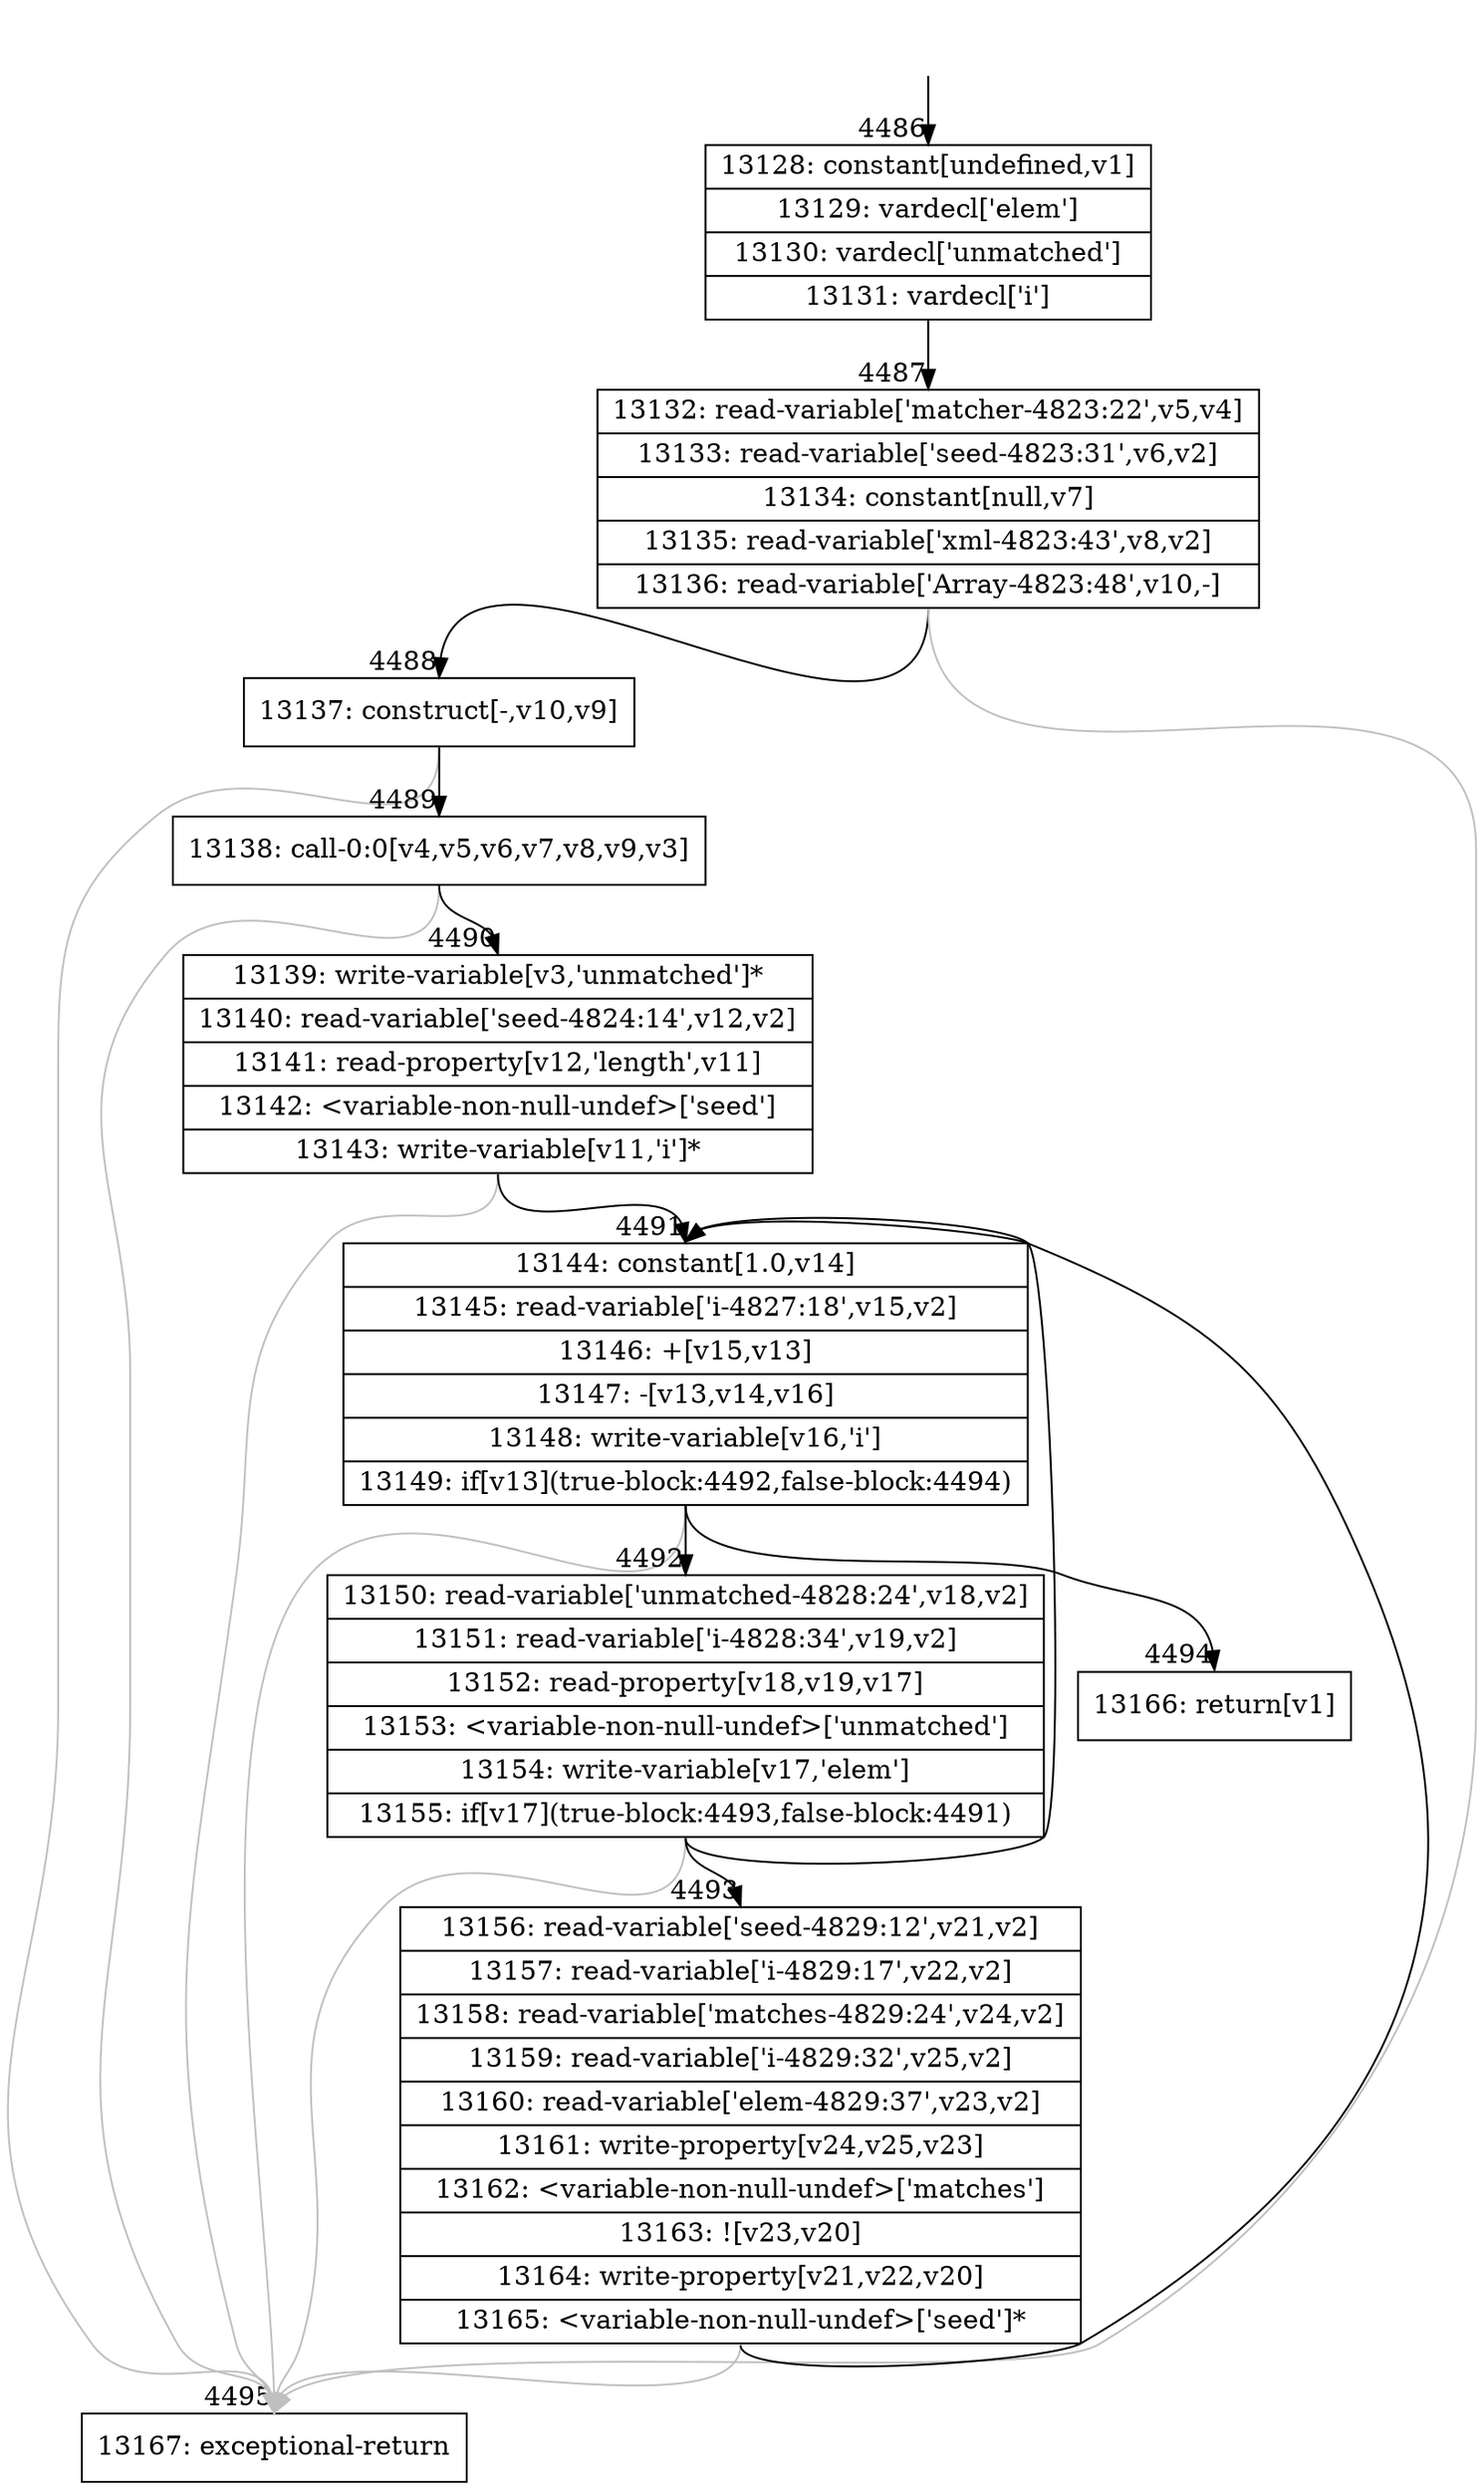 digraph {
rankdir="TD"
BB_entry290[shape=none,label=""];
BB_entry290 -> BB4486 [tailport=s, headport=n, headlabel="    4486"]
BB4486 [shape=record label="{13128: constant[undefined,v1]|13129: vardecl['elem']|13130: vardecl['unmatched']|13131: vardecl['i']}" ] 
BB4486 -> BB4487 [tailport=s, headport=n, headlabel="      4487"]
BB4487 [shape=record label="{13132: read-variable['matcher-4823:22',v5,v4]|13133: read-variable['seed-4823:31',v6,v2]|13134: constant[null,v7]|13135: read-variable['xml-4823:43',v8,v2]|13136: read-variable['Array-4823:48',v10,-]}" ] 
BB4487 -> BB4488 [tailport=s, headport=n, headlabel="      4488"]
BB4487 -> BB4495 [tailport=s, headport=n, color=gray, headlabel="      4495"]
BB4488 [shape=record label="{13137: construct[-,v10,v9]}" ] 
BB4488 -> BB4489 [tailport=s, headport=n, headlabel="      4489"]
BB4488 -> BB4495 [tailport=s, headport=n, color=gray]
BB4489 [shape=record label="{13138: call-0:0[v4,v5,v6,v7,v8,v9,v3]}" ] 
BB4489 -> BB4490 [tailport=s, headport=n, headlabel="      4490"]
BB4489 -> BB4495 [tailport=s, headport=n, color=gray]
BB4490 [shape=record label="{13139: write-variable[v3,'unmatched']*|13140: read-variable['seed-4824:14',v12,v2]|13141: read-property[v12,'length',v11]|13142: \<variable-non-null-undef\>['seed']|13143: write-variable[v11,'i']*}" ] 
BB4490 -> BB4491 [tailport=s, headport=n, headlabel="      4491"]
BB4490 -> BB4495 [tailport=s, headport=n, color=gray]
BB4491 [shape=record label="{13144: constant[1.0,v14]|13145: read-variable['i-4827:18',v15,v2]|13146: +[v15,v13]|13147: -[v13,v14,v16]|13148: write-variable[v16,'i']|13149: if[v13](true-block:4492,false-block:4494)}" ] 
BB4491 -> BB4492 [tailport=s, headport=n, headlabel="      4492"]
BB4491 -> BB4494 [tailport=s, headport=n, headlabel="      4494"]
BB4491 -> BB4495 [tailport=s, headport=n, color=gray]
BB4492 [shape=record label="{13150: read-variable['unmatched-4828:24',v18,v2]|13151: read-variable['i-4828:34',v19,v2]|13152: read-property[v18,v19,v17]|13153: \<variable-non-null-undef\>['unmatched']|13154: write-variable[v17,'elem']|13155: if[v17](true-block:4493,false-block:4491)}" ] 
BB4492 -> BB4493 [tailport=s, headport=n, headlabel="      4493"]
BB4492 -> BB4491 [tailport=s, headport=n]
BB4492 -> BB4495 [tailport=s, headport=n, color=gray]
BB4493 [shape=record label="{13156: read-variable['seed-4829:12',v21,v2]|13157: read-variable['i-4829:17',v22,v2]|13158: read-variable['matches-4829:24',v24,v2]|13159: read-variable['i-4829:32',v25,v2]|13160: read-variable['elem-4829:37',v23,v2]|13161: write-property[v24,v25,v23]|13162: \<variable-non-null-undef\>['matches']|13163: ![v23,v20]|13164: write-property[v21,v22,v20]|13165: \<variable-non-null-undef\>['seed']*}" ] 
BB4493 -> BB4491 [tailport=s, headport=n]
BB4493 -> BB4495 [tailport=s, headport=n, color=gray]
BB4494 [shape=record label="{13166: return[v1]}" ] 
BB4495 [shape=record label="{13167: exceptional-return}" ] 
}
